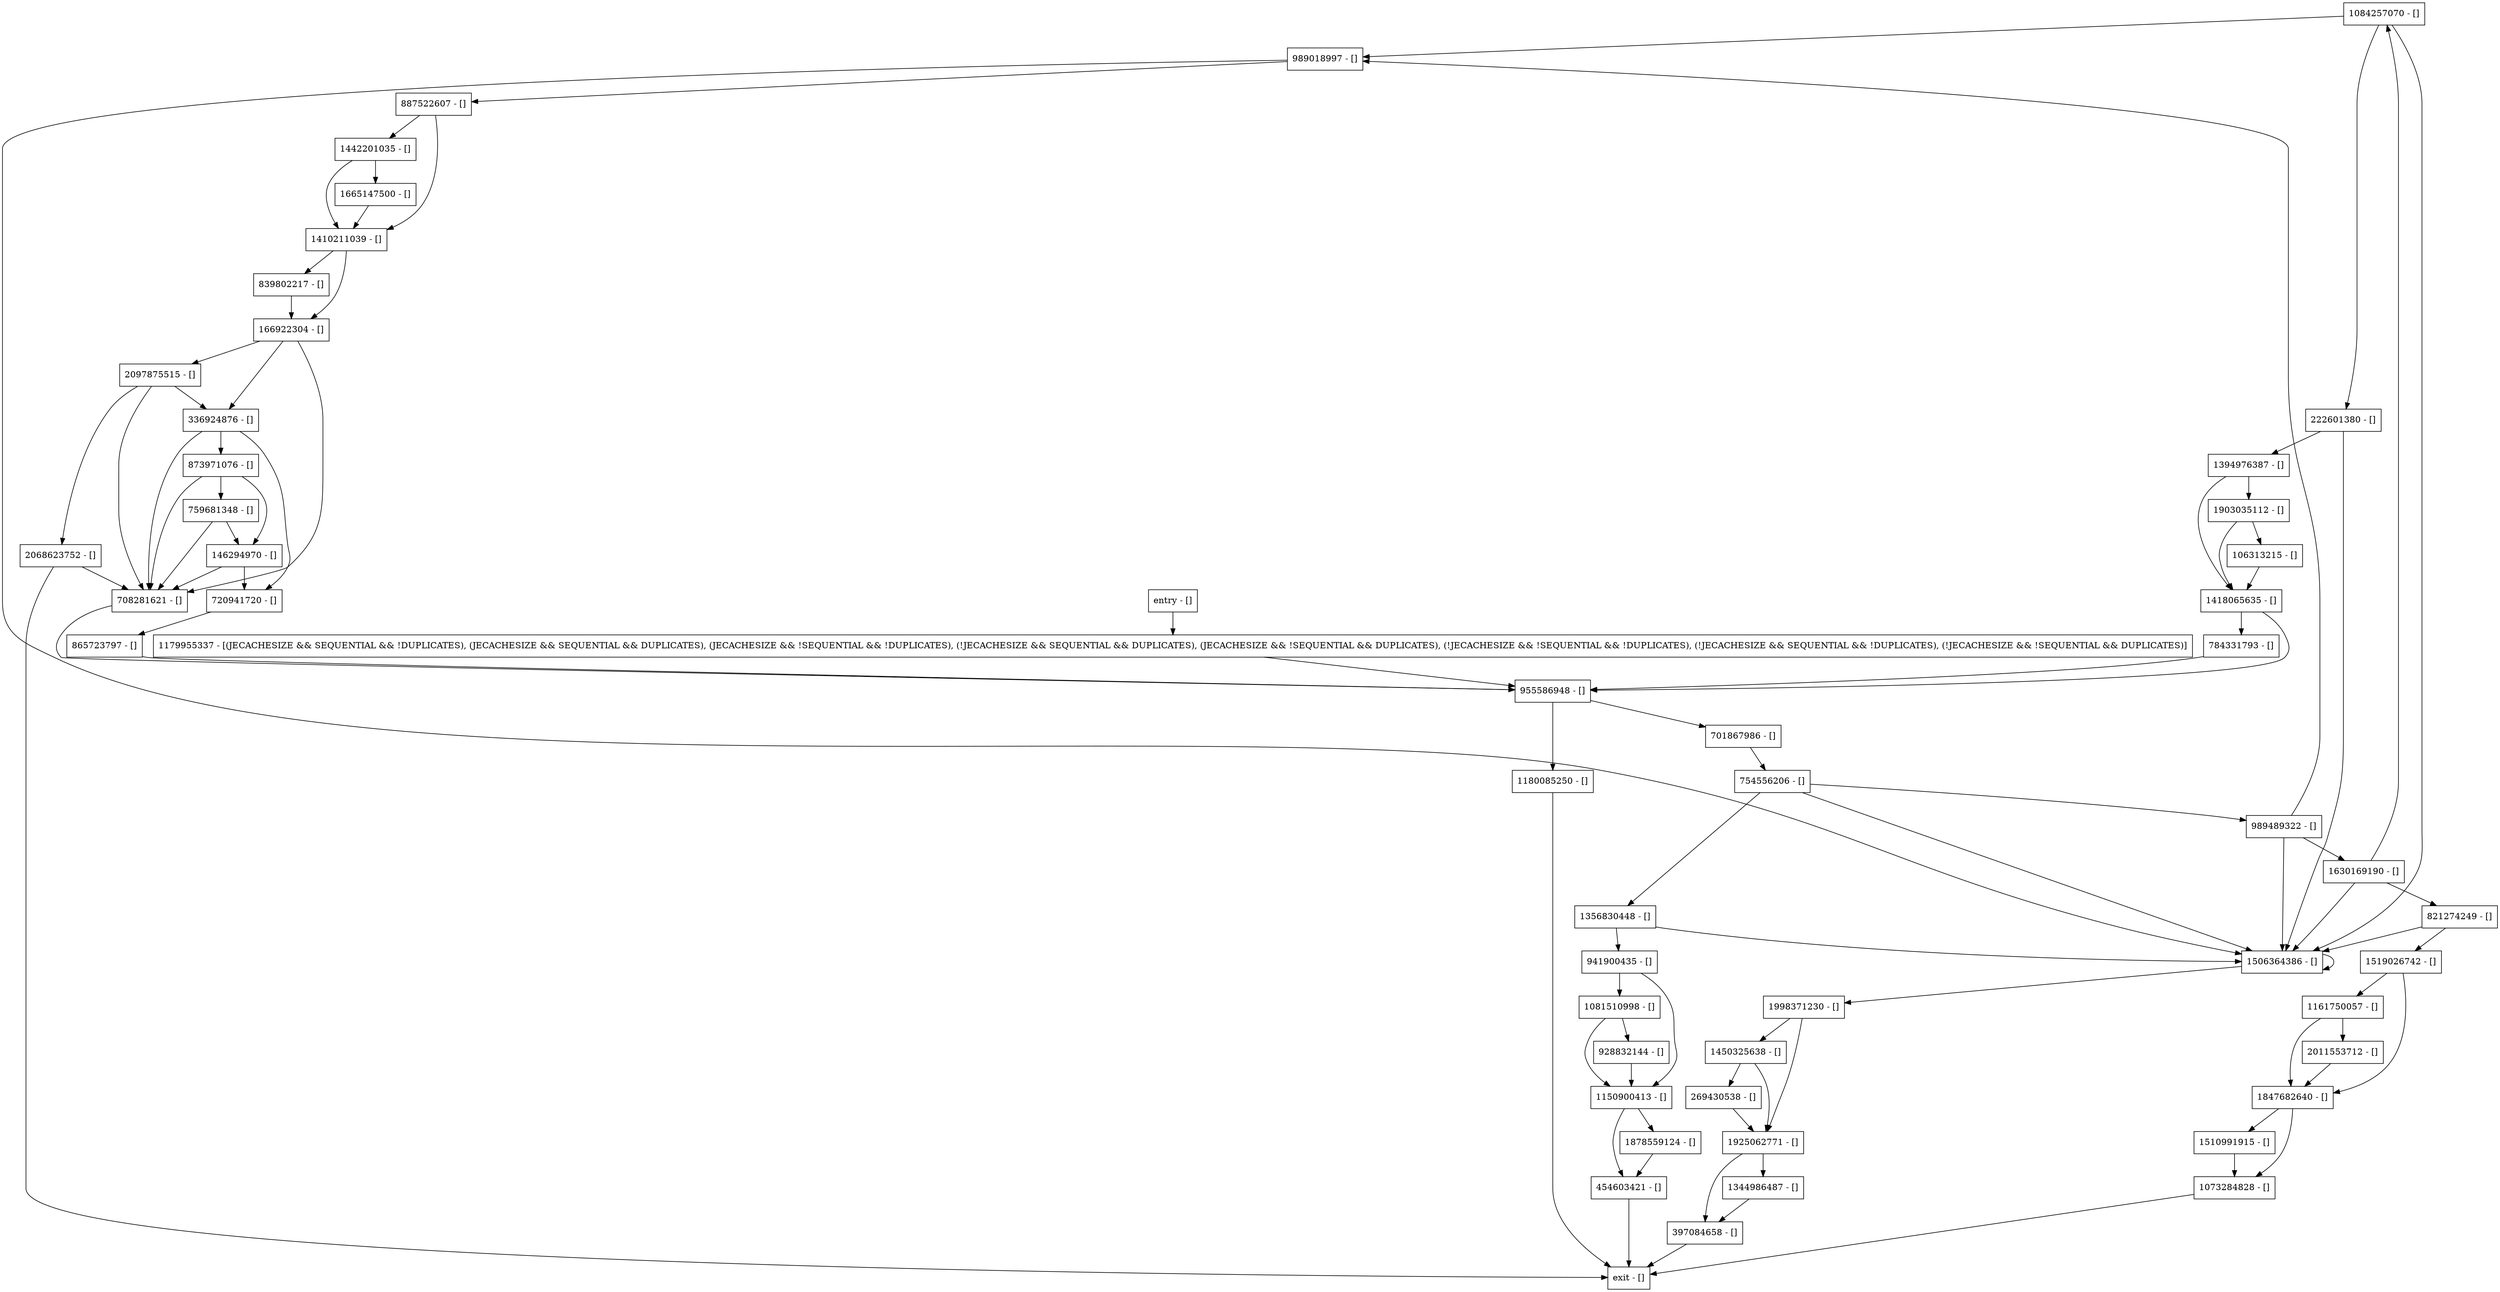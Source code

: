 digraph searchSplitsAllowed {
node [shape=record];
454603421 [label="454603421 - []"];
821274249 [label="821274249 - []"];
1161750057 [label="1161750057 - []"];
1084257070 [label="1084257070 - []"];
1510991915 [label="1510991915 - []"];
1519026742 [label="1519026742 - []"];
1442201035 [label="1442201035 - []"];
1903035112 [label="1903035112 - []"];
1665147500 [label="1665147500 - []"];
839802217 [label="839802217 - []"];
269430538 [label="269430538 - []"];
1630169190 [label="1630169190 - []"];
759681348 [label="759681348 - []"];
887522607 [label="887522607 - []"];
955586948 [label="955586948 - []"];
1073284828 [label="1073284828 - []"];
1081510998 [label="1081510998 - []"];
397084658 [label="397084658 - []"];
989018997 [label="989018997 - []"];
entry [label="entry - []"];
exit [label="exit - []"];
1179955337 [label="1179955337 - [(JECACHESIZE && SEQUENTIAL && !DUPLICATES), (JECACHESIZE && SEQUENTIAL && DUPLICATES), (JECACHESIZE && !SEQUENTIAL && !DUPLICATES), (!JECACHESIZE && SEQUENTIAL && DUPLICATES), (JECACHESIZE && !SEQUENTIAL && DUPLICATES), (!JECACHESIZE && !SEQUENTIAL && !DUPLICATES), (!JECACHESIZE && SEQUENTIAL && !DUPLICATES), (!JECACHESIZE && !SEQUENTIAL && DUPLICATES)]"];
1180085250 [label="1180085250 - []"];
1418065635 [label="1418065635 - []"];
2068623752 [label="2068623752 - []"];
1450325638 [label="1450325638 - []"];
865723797 [label="865723797 - []"];
1150900413 [label="1150900413 - []"];
2011553712 [label="2011553712 - []"];
701867986 [label="701867986 - []"];
166922304 [label="166922304 - []"];
1506364386 [label="1506364386 - []"];
1356830448 [label="1356830448 - []"];
1410211039 [label="1410211039 - []"];
1998371230 [label="1998371230 - []"];
1344986487 [label="1344986487 - []"];
1847682640 [label="1847682640 - []"];
720941720 [label="720941720 - []"];
873971076 [label="873971076 - []"];
2097875515 [label="2097875515 - []"];
1394976387 [label="1394976387 - []"];
106313215 [label="106313215 - []"];
146294970 [label="146294970 - []"];
708281621 [label="708281621 - []"];
928832144 [label="928832144 - []"];
754556206 [label="754556206 - []"];
989489322 [label="989489322 - []"];
784331793 [label="784331793 - []"];
222601380 [label="222601380 - []"];
1878559124 [label="1878559124 - []"];
941900435 [label="941900435 - []"];
1925062771 [label="1925062771 - []"];
336924876 [label="336924876 - []"];
entry;
exit;
454603421 -> exit;
821274249 -> 1506364386;
821274249 -> 1519026742;
1161750057 -> 1847682640;
1161750057 -> 2011553712;
1084257070 -> 1506364386;
1084257070 -> 222601380;
1084257070 -> 989018997;
1510991915 -> 1073284828;
1519026742 -> 1847682640;
1519026742 -> 1161750057;
1442201035 -> 1410211039;
1442201035 -> 1665147500;
1903035112 -> 1418065635;
1903035112 -> 106313215;
1665147500 -> 1410211039;
839802217 -> 166922304;
269430538 -> 1925062771;
1630169190 -> 1084257070;
1630169190 -> 1506364386;
1630169190 -> 821274249;
759681348 -> 146294970;
759681348 -> 708281621;
887522607 -> 1410211039;
887522607 -> 1442201035;
955586948 -> 1180085250;
955586948 -> 701867986;
1073284828 -> exit;
1081510998 -> 928832144;
1081510998 -> 1150900413;
397084658 -> exit;
989018997 -> 1506364386;
989018997 -> 887522607;
entry -> 1179955337;
1179955337 -> 955586948;
1180085250 -> exit;
1418065635 -> 784331793;
1418065635 -> 955586948;
2068623752 -> exit;
2068623752 -> 708281621;
1450325638 -> 1925062771;
1450325638 -> 269430538;
865723797 -> 955586948;
1150900413 -> 454603421;
1150900413 -> 1878559124;
2011553712 -> 1847682640;
701867986 -> 754556206;
166922304 -> 336924876;
166922304 -> 2097875515;
166922304 -> 708281621;
1506364386 -> 1506364386;
1506364386 -> 1998371230;
1356830448 -> 1506364386;
1356830448 -> 941900435;
1410211039 -> 166922304;
1410211039 -> 839802217;
1998371230 -> 1925062771;
1998371230 -> 1450325638;
1344986487 -> 397084658;
1847682640 -> 1510991915;
1847682640 -> 1073284828;
720941720 -> 865723797;
873971076 -> 759681348;
873971076 -> 146294970;
873971076 -> 708281621;
2097875515 -> 336924876;
2097875515 -> 2068623752;
2097875515 -> 708281621;
1394976387 -> 1418065635;
1394976387 -> 1903035112;
106313215 -> 1418065635;
146294970 -> 720941720;
146294970 -> 708281621;
708281621 -> 955586948;
928832144 -> 1150900413;
754556206 -> 1506364386;
754556206 -> 1356830448;
754556206 -> 989489322;
989489322 -> 1630169190;
989489322 -> 1506364386;
989489322 -> 989018997;
784331793 -> 955586948;
222601380 -> 1506364386;
222601380 -> 1394976387;
1878559124 -> 454603421;
941900435 -> 1150900413;
941900435 -> 1081510998;
1925062771 -> 1344986487;
1925062771 -> 397084658;
336924876 -> 720941720;
336924876 -> 873971076;
336924876 -> 708281621;
}
